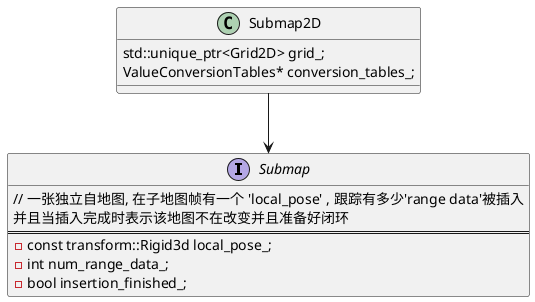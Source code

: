 @startuml

interface Submap {
// 一张独立自地图, 在子地图帧有一个 'local_pose' , 跟踪有多少'range data'被插入
并且当插入完成时表示该地图不在改变并且准备好闭环
===
-const transform::Rigid3d local_pose_;
-int num_range_data_;
-bool insertion_finished_;
}
class Submap2D {
  std::unique_ptr<Grid2D> grid_;
  ValueConversionTables* conversion_tables_;
}

Submap2D --> Submap
@enduml